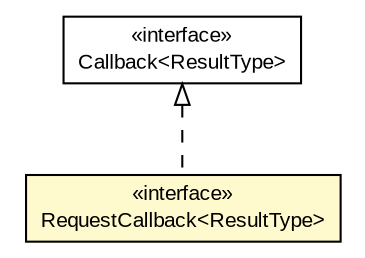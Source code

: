 #!/usr/local/bin/dot
#
# Class diagram 
# Generated by UMLGraph version 5.1 (http://www.umlgraph.org/)
#

digraph G {
	edge [fontname="arial",fontsize=10,labelfontname="arial",labelfontsize=10];
	node [fontname="arial",fontsize=10,shape=plaintext];
	nodesep=0.25;
	ranksep=0.5;
	// io.nextweb.operations.callbacks.Callback<ResultType>
	c4237 [label=<<table title="io.nextweb.operations.callbacks.Callback" border="0" cellborder="1" cellspacing="0" cellpadding="2" port="p" href="../operations/callbacks/Callback.html">
		<tr><td><table border="0" cellspacing="0" cellpadding="1">
<tr><td align="center" balign="center"> &#171;interface&#187; </td></tr>
<tr><td align="center" balign="center"> Callback&lt;ResultType&gt; </td></tr>
		</table></td></tr>
		</table>>, fontname="arial", fontcolor="black", fontsize=10.0];
	// io.nextweb.fn.RequestCallback<ResultType>
	c4252 [label=<<table title="io.nextweb.fn.RequestCallback" border="0" cellborder="1" cellspacing="0" cellpadding="2" port="p" bgcolor="lemonChiffon" href="./RequestCallback.html">
		<tr><td><table border="0" cellspacing="0" cellpadding="1">
<tr><td align="center" balign="center"> &#171;interface&#187; </td></tr>
<tr><td align="center" balign="center"> RequestCallback&lt;ResultType&gt; </td></tr>
		</table></td></tr>
		</table>>, fontname="arial", fontcolor="black", fontsize=10.0];
	//io.nextweb.fn.RequestCallback<ResultType> implements io.nextweb.operations.callbacks.Callback<ResultType>
	c4237:p -> c4252:p [dir=back,arrowtail=empty,style=dashed];
}

